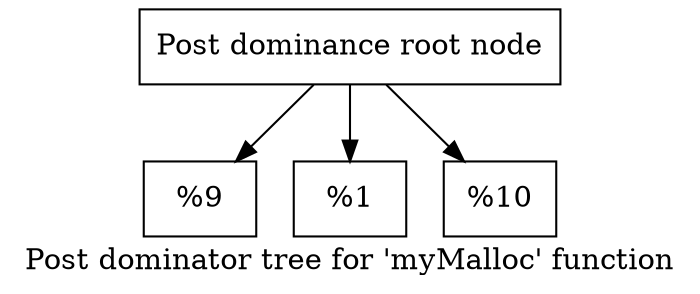 digraph "Post dominator tree for 'myMalloc' function" {
	label="Post dominator tree for 'myMalloc' function";

	Node0xfb5980 [shape=record,label="{Post dominance root node}"];
	Node0xfb5980 -> Node0xfb5a00;
	Node0xfb5980 -> Node0xfb5ac0;
	Node0xfb5980 -> Node0x1357830;
	Node0xfb5a00 [shape=record,label="{%9}"];
	Node0xfb5ac0 [shape=record,label="{%1}"];
	Node0x1357830 [shape=record,label="{%10}"];
}

